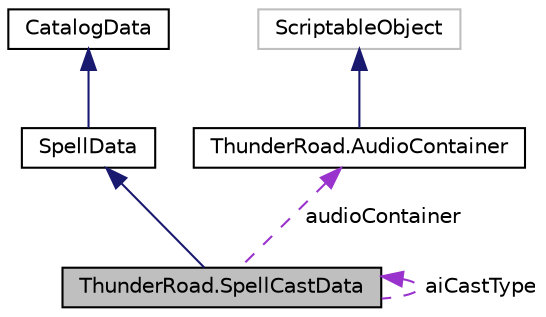 digraph "ThunderRoad.SpellCastData"
{
 // LATEX_PDF_SIZE
  edge [fontname="Helvetica",fontsize="10",labelfontname="Helvetica",labelfontsize="10"];
  node [fontname="Helvetica",fontsize="10",shape=record];
  Node1 [label="ThunderRoad.SpellCastData",height=0.2,width=0.4,color="black", fillcolor="grey75", style="filled", fontcolor="black",tooltip="Class SpellCastData. Implements the ThunderRoad.SpellData"];
  Node2 -> Node1 [dir="back",color="midnightblue",fontsize="10",style="solid",fontname="Helvetica"];
  Node2 [label="SpellData",height=0.2,width=0.4,color="black", fillcolor="white", style="filled",URL="$class_thunder_road_1_1_spell_data.html",tooltip="Class SpellData. Implements the ThunderRoad.CatalogData"];
  Node3 -> Node2 [dir="back",color="midnightblue",fontsize="10",style="solid",fontname="Helvetica"];
  Node3 [label="CatalogData",height=0.2,width=0.4,color="black", fillcolor="white", style="filled",URL="$class_thunder_road_1_1_catalog_data.html",tooltip="Class CatalogData."];
  Node4 -> Node1 [dir="back",color="darkorchid3",fontsize="10",style="dashed",label=" audioContainer" ,fontname="Helvetica"];
  Node4 [label="ThunderRoad.AudioContainer",height=0.2,width=0.4,color="black", fillcolor="white", style="filled",URL="$class_thunder_road_1_1_audio_container.html",tooltip="Class AudioContainer. Implements the UnityEngine.ScriptableObject"];
  Node5 -> Node4 [dir="back",color="midnightblue",fontsize="10",style="solid",fontname="Helvetica"];
  Node5 [label="ScriptableObject",height=0.2,width=0.4,color="grey75", fillcolor="white", style="filled",tooltip=" "];
  Node1 -> Node1 [dir="back",color="darkorchid3",fontsize="10",style="dashed",label=" aiCastType" ,fontname="Helvetica"];
}
